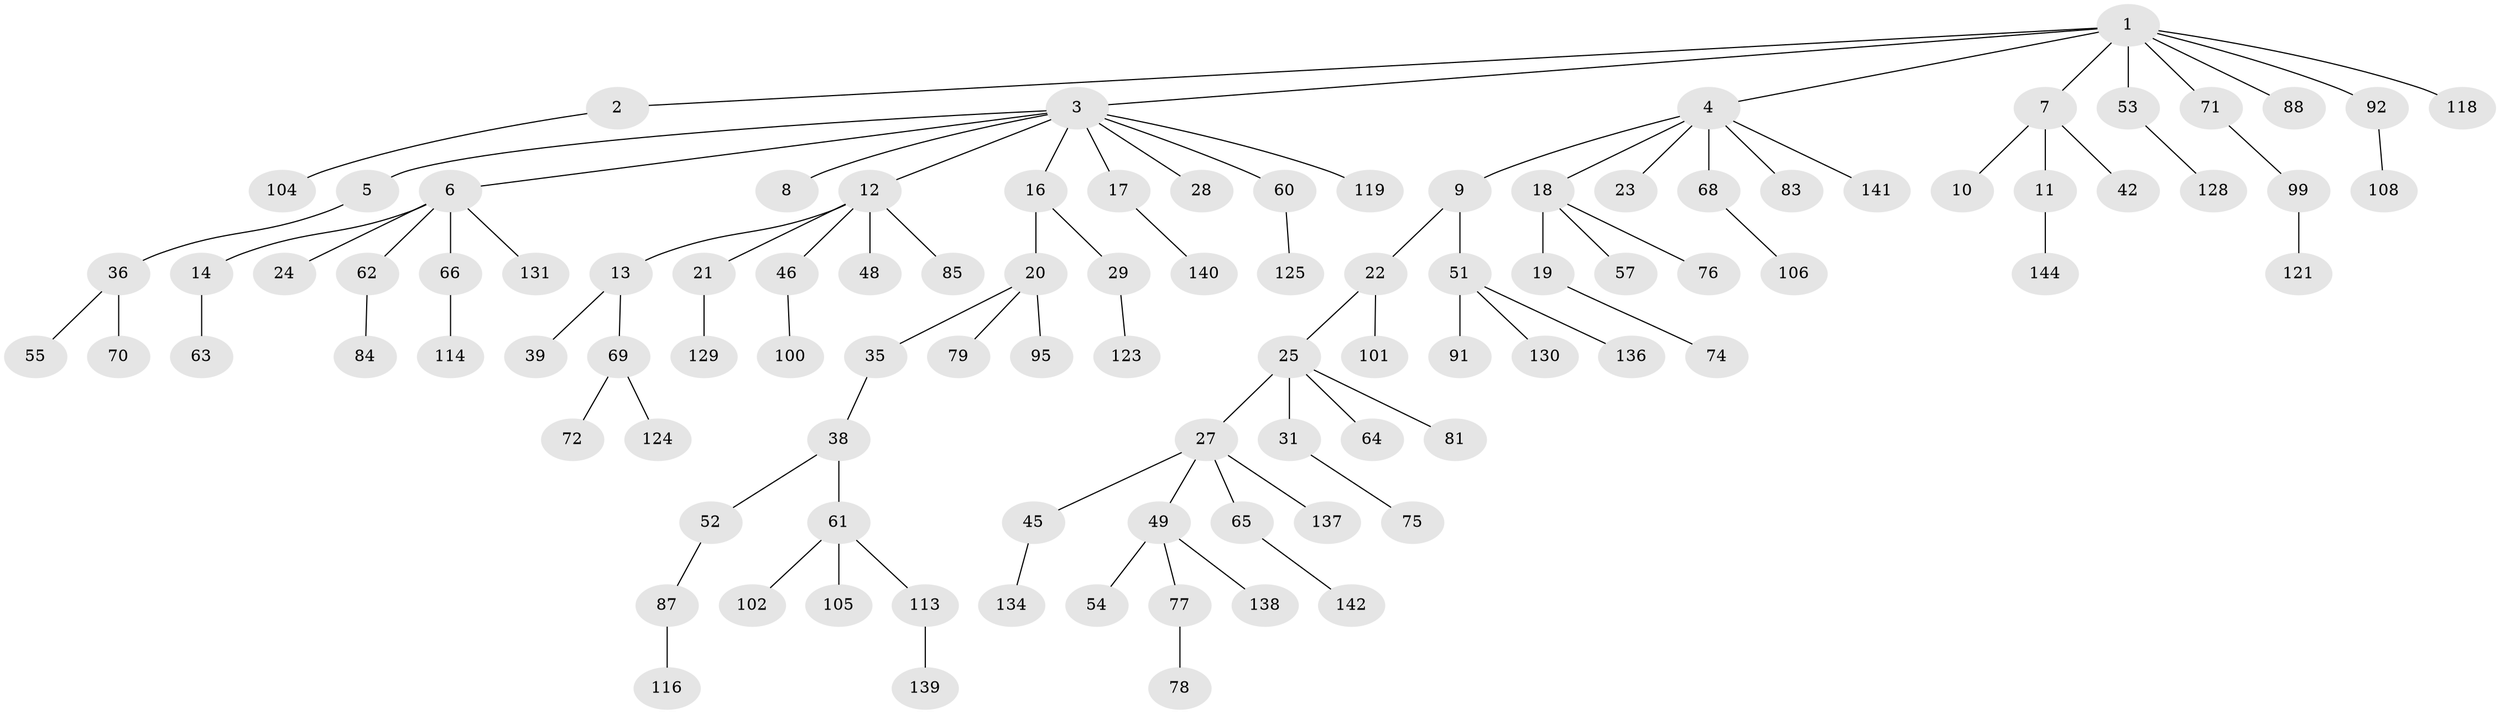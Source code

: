 // original degree distribution, {7: 0.006944444444444444, 2: 0.2152777777777778, 11: 0.006944444444444444, 8: 0.006944444444444444, 3: 0.1527777777777778, 6: 0.006944444444444444, 4: 0.0625, 1: 0.5208333333333334, 5: 0.020833333333333332}
// Generated by graph-tools (version 1.1) at 2025/11/02/27/25 16:11:25]
// undirected, 100 vertices, 99 edges
graph export_dot {
graph [start="1"]
  node [color=gray90,style=filled];
  1 [super="+44"];
  2;
  3 [super="+117"];
  4 [super="+96"];
  5 [super="+47"];
  6 [super="+43"];
  7 [super="+15"];
  8;
  9;
  10 [super="+132"];
  11 [super="+32"];
  12 [super="+26"];
  13 [super="+135"];
  14 [super="+41"];
  16;
  17 [super="+40"];
  18 [super="+30"];
  19 [super="+120"];
  20 [super="+59"];
  21 [super="+90"];
  22 [super="+33"];
  23 [super="+133"];
  24;
  25;
  27 [super="+34"];
  28;
  29 [super="+37"];
  31 [super="+82"];
  35;
  36 [super="+109"];
  38 [super="+97"];
  39 [super="+56"];
  42;
  45;
  46;
  48;
  49 [super="+50"];
  51 [super="+93"];
  52 [super="+58"];
  53 [super="+112"];
  54 [super="+73"];
  55;
  57;
  60 [super="+67"];
  61 [super="+89"];
  62 [super="+80"];
  63;
  64;
  65 [super="+110"];
  66 [super="+86"];
  68 [super="+127"];
  69;
  70 [super="+103"];
  71;
  72;
  74;
  75;
  76;
  77;
  78;
  79;
  81 [super="+98"];
  83;
  84;
  85;
  87;
  88;
  91;
  92 [super="+94"];
  95;
  99 [super="+107"];
  100 [super="+126"];
  101;
  102 [super="+115"];
  104 [super="+111"];
  105;
  106 [super="+122"];
  108;
  113;
  114;
  116;
  118;
  119 [super="+143"];
  121;
  123;
  124;
  125;
  128;
  129;
  130;
  131;
  134;
  136;
  137;
  138;
  139;
  140;
  141;
  142;
  144;
  1 -- 2;
  1 -- 3;
  1 -- 4;
  1 -- 7;
  1 -- 53;
  1 -- 92;
  1 -- 88;
  1 -- 118;
  1 -- 71;
  2 -- 104;
  3 -- 5;
  3 -- 6;
  3 -- 8;
  3 -- 12;
  3 -- 16;
  3 -- 17;
  3 -- 28;
  3 -- 60;
  3 -- 119;
  4 -- 9;
  4 -- 18;
  4 -- 23;
  4 -- 68;
  4 -- 83;
  4 -- 141;
  5 -- 36;
  6 -- 14;
  6 -- 24;
  6 -- 66;
  6 -- 131;
  6 -- 62;
  7 -- 10;
  7 -- 11;
  7 -- 42;
  9 -- 22;
  9 -- 51;
  11 -- 144;
  12 -- 13;
  12 -- 21;
  12 -- 85;
  12 -- 48;
  12 -- 46;
  13 -- 39;
  13 -- 69;
  14 -- 63;
  16 -- 20;
  16 -- 29;
  17 -- 140;
  18 -- 19;
  18 -- 57;
  18 -- 76;
  19 -- 74;
  20 -- 35;
  20 -- 79;
  20 -- 95;
  21 -- 129;
  22 -- 25;
  22 -- 101;
  25 -- 27;
  25 -- 31;
  25 -- 64;
  25 -- 81;
  27 -- 45;
  27 -- 65;
  27 -- 49;
  27 -- 137;
  29 -- 123;
  31 -- 75;
  35 -- 38;
  36 -- 55;
  36 -- 70;
  38 -- 52;
  38 -- 61;
  45 -- 134;
  46 -- 100;
  49 -- 77;
  49 -- 138;
  49 -- 54;
  51 -- 91;
  51 -- 136;
  51 -- 130;
  52 -- 87;
  53 -- 128;
  60 -- 125;
  61 -- 102;
  61 -- 105;
  61 -- 113;
  62 -- 84;
  65 -- 142;
  66 -- 114;
  68 -- 106;
  69 -- 72;
  69 -- 124;
  71 -- 99;
  77 -- 78;
  87 -- 116;
  92 -- 108;
  99 -- 121;
  113 -- 139;
}
